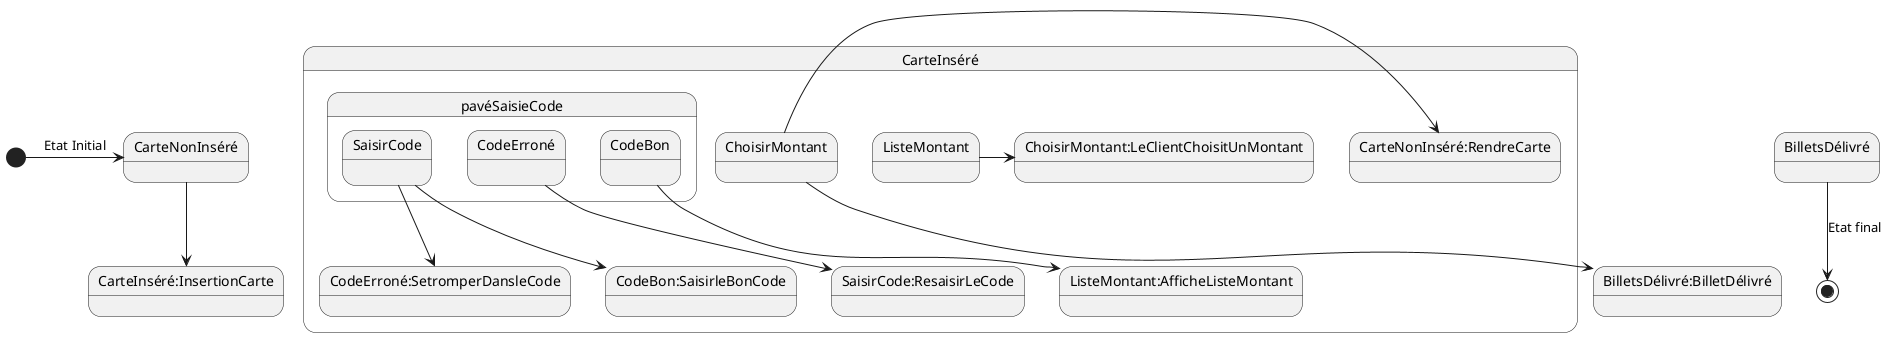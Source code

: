 @startuml
/'state Distributeur{

}'/
[*]->CarteNonInséré:Etat Initial
state CarteInséré{
    state pavéSaisieCode{
        SaisirCode:
        CodeErroné:
        CodeBon:
    }
    SaisirCode-->CodeErroné:SetromperDansleCode
    CodeErroné-->SaisirCode:ResaisirLeCode
    SaisirCode-->CodeBon:SaisirleBonCode
    CodeBon-->ListeMontant:AfficheListeMontant
    'CodeSaisit->ListeMontant:AfficheListeMontant
    ListeMontant->ChoisirMontant:LeClientChoisitUnMontant
    ChoisirMontant->CarteNonInséré:RendreCarte        
}

ChoisirMontant-->BilletsDélivré:BilletDélivré
BilletsDélivré-->[*]:Etat final
CarteNonInséré-->CarteInséré:InsertionCarte

/' CarteNonInséré->CodeSaisit:SaisitduCode '/

@enduml